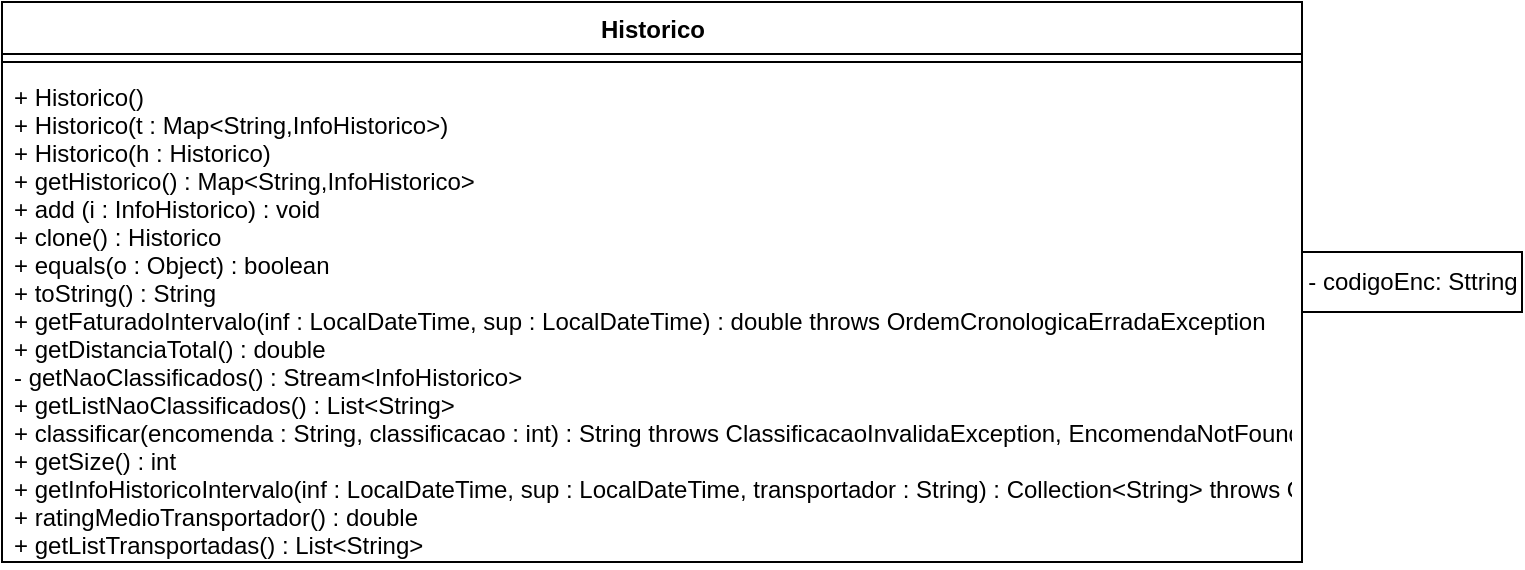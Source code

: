 <mxfile version="13.0.1" type="device"><diagram id="156TWqzqvm_quB4XYFCr" name="Page-1"><mxGraphModel dx="932" dy="813" grid="1" gridSize="10" guides="1" tooltips="1" connect="1" arrows="1" fold="1" page="1" pageScale="1" pageWidth="827" pageHeight="1169" math="0" shadow="0"><root><mxCell id="0"/><mxCell id="1" parent="0"/><mxCell id="wLXwx-0b9c9h5c0pxnsm-5" value="- codigoEnc: Sttring" style="html=1;fontFamily=Helvetica;" parent="1" vertex="1"><mxGeometry x="670" y="465" width="110" height="30" as="geometry"/></mxCell><mxCell id="wLXwx-0b9c9h5c0pxnsm-1" value="Historico&lt;br&gt;" style="swimlane;fontStyle=1;align=center;verticalAlign=top;childLayout=stackLayout;horizontal=1;startSize=26;horizontalStack=0;resizeParent=1;resizeParentMax=0;resizeLast=0;collapsible=1;marginBottom=0;fontFamily=Helvetica;html=1;" parent="1" vertex="1"><mxGeometry x="20" y="340" width="650" height="280" as="geometry"/></mxCell><mxCell id="wLXwx-0b9c9h5c0pxnsm-3" value="" style="line;strokeWidth=1;fillColor=none;align=left;verticalAlign=middle;spacingTop=-1;spacingLeft=3;spacingRight=3;rotatable=0;labelPosition=right;points=[];portConstraint=eastwest;" parent="wLXwx-0b9c9h5c0pxnsm-1" vertex="1"><mxGeometry y="26" width="650" height="8" as="geometry"/></mxCell><mxCell id="wLXwx-0b9c9h5c0pxnsm-4" value="+ Historico()&#10;+ Historico(t : Map&lt;String,InfoHistorico&gt;)&#10;+ Historico(h : Historico)&#10;+ getHistorico() : Map&lt;String,InfoHistorico&gt;&#10;+ add (i : InfoHistorico) : void&#10;+ clone() : Historico&#10;+ equals(o : Object) : boolean&#10;+ toString() : String&#10;+ getFaturadoIntervalo(inf : LocalDateTime, sup : LocalDateTime) : double throws OrdemCronologicaErradaException&#10;+ getDistanciaTotal() : double&#10;- getNaoClassificados() : Stream&lt;InfoHistorico&gt;&#10;+ getListNaoClassificados() : List&lt;String&gt;&#10;+ classificar(encomenda : String, classificacao : int) : String throws ClassificacaoInvalidaException, EncomendaNotFoundException&#10;+ getSize() : int&#10;+ getInfoHistoricoIntervalo(inf : LocalDateTime, sup : LocalDateTime, transportador : String) : Collection&lt;String&gt; throws OrdemCronologicaErradaException {&#10;+ ratingMedioTransportador() : double&#10;+ getListTransportadas() : List&lt;String&gt;" style="text;strokeColor=none;fillColor=none;align=left;verticalAlign=top;spacingLeft=4;spacingRight=4;overflow=hidden;rotatable=0;points=[[0,0.5],[1,0.5]];portConstraint=eastwest;fontFamily=Helvetica;" parent="wLXwx-0b9c9h5c0pxnsm-1" vertex="1"><mxGeometry y="34" width="650" height="246" as="geometry"/></mxCell></root></mxGraphModel></diagram></mxfile>